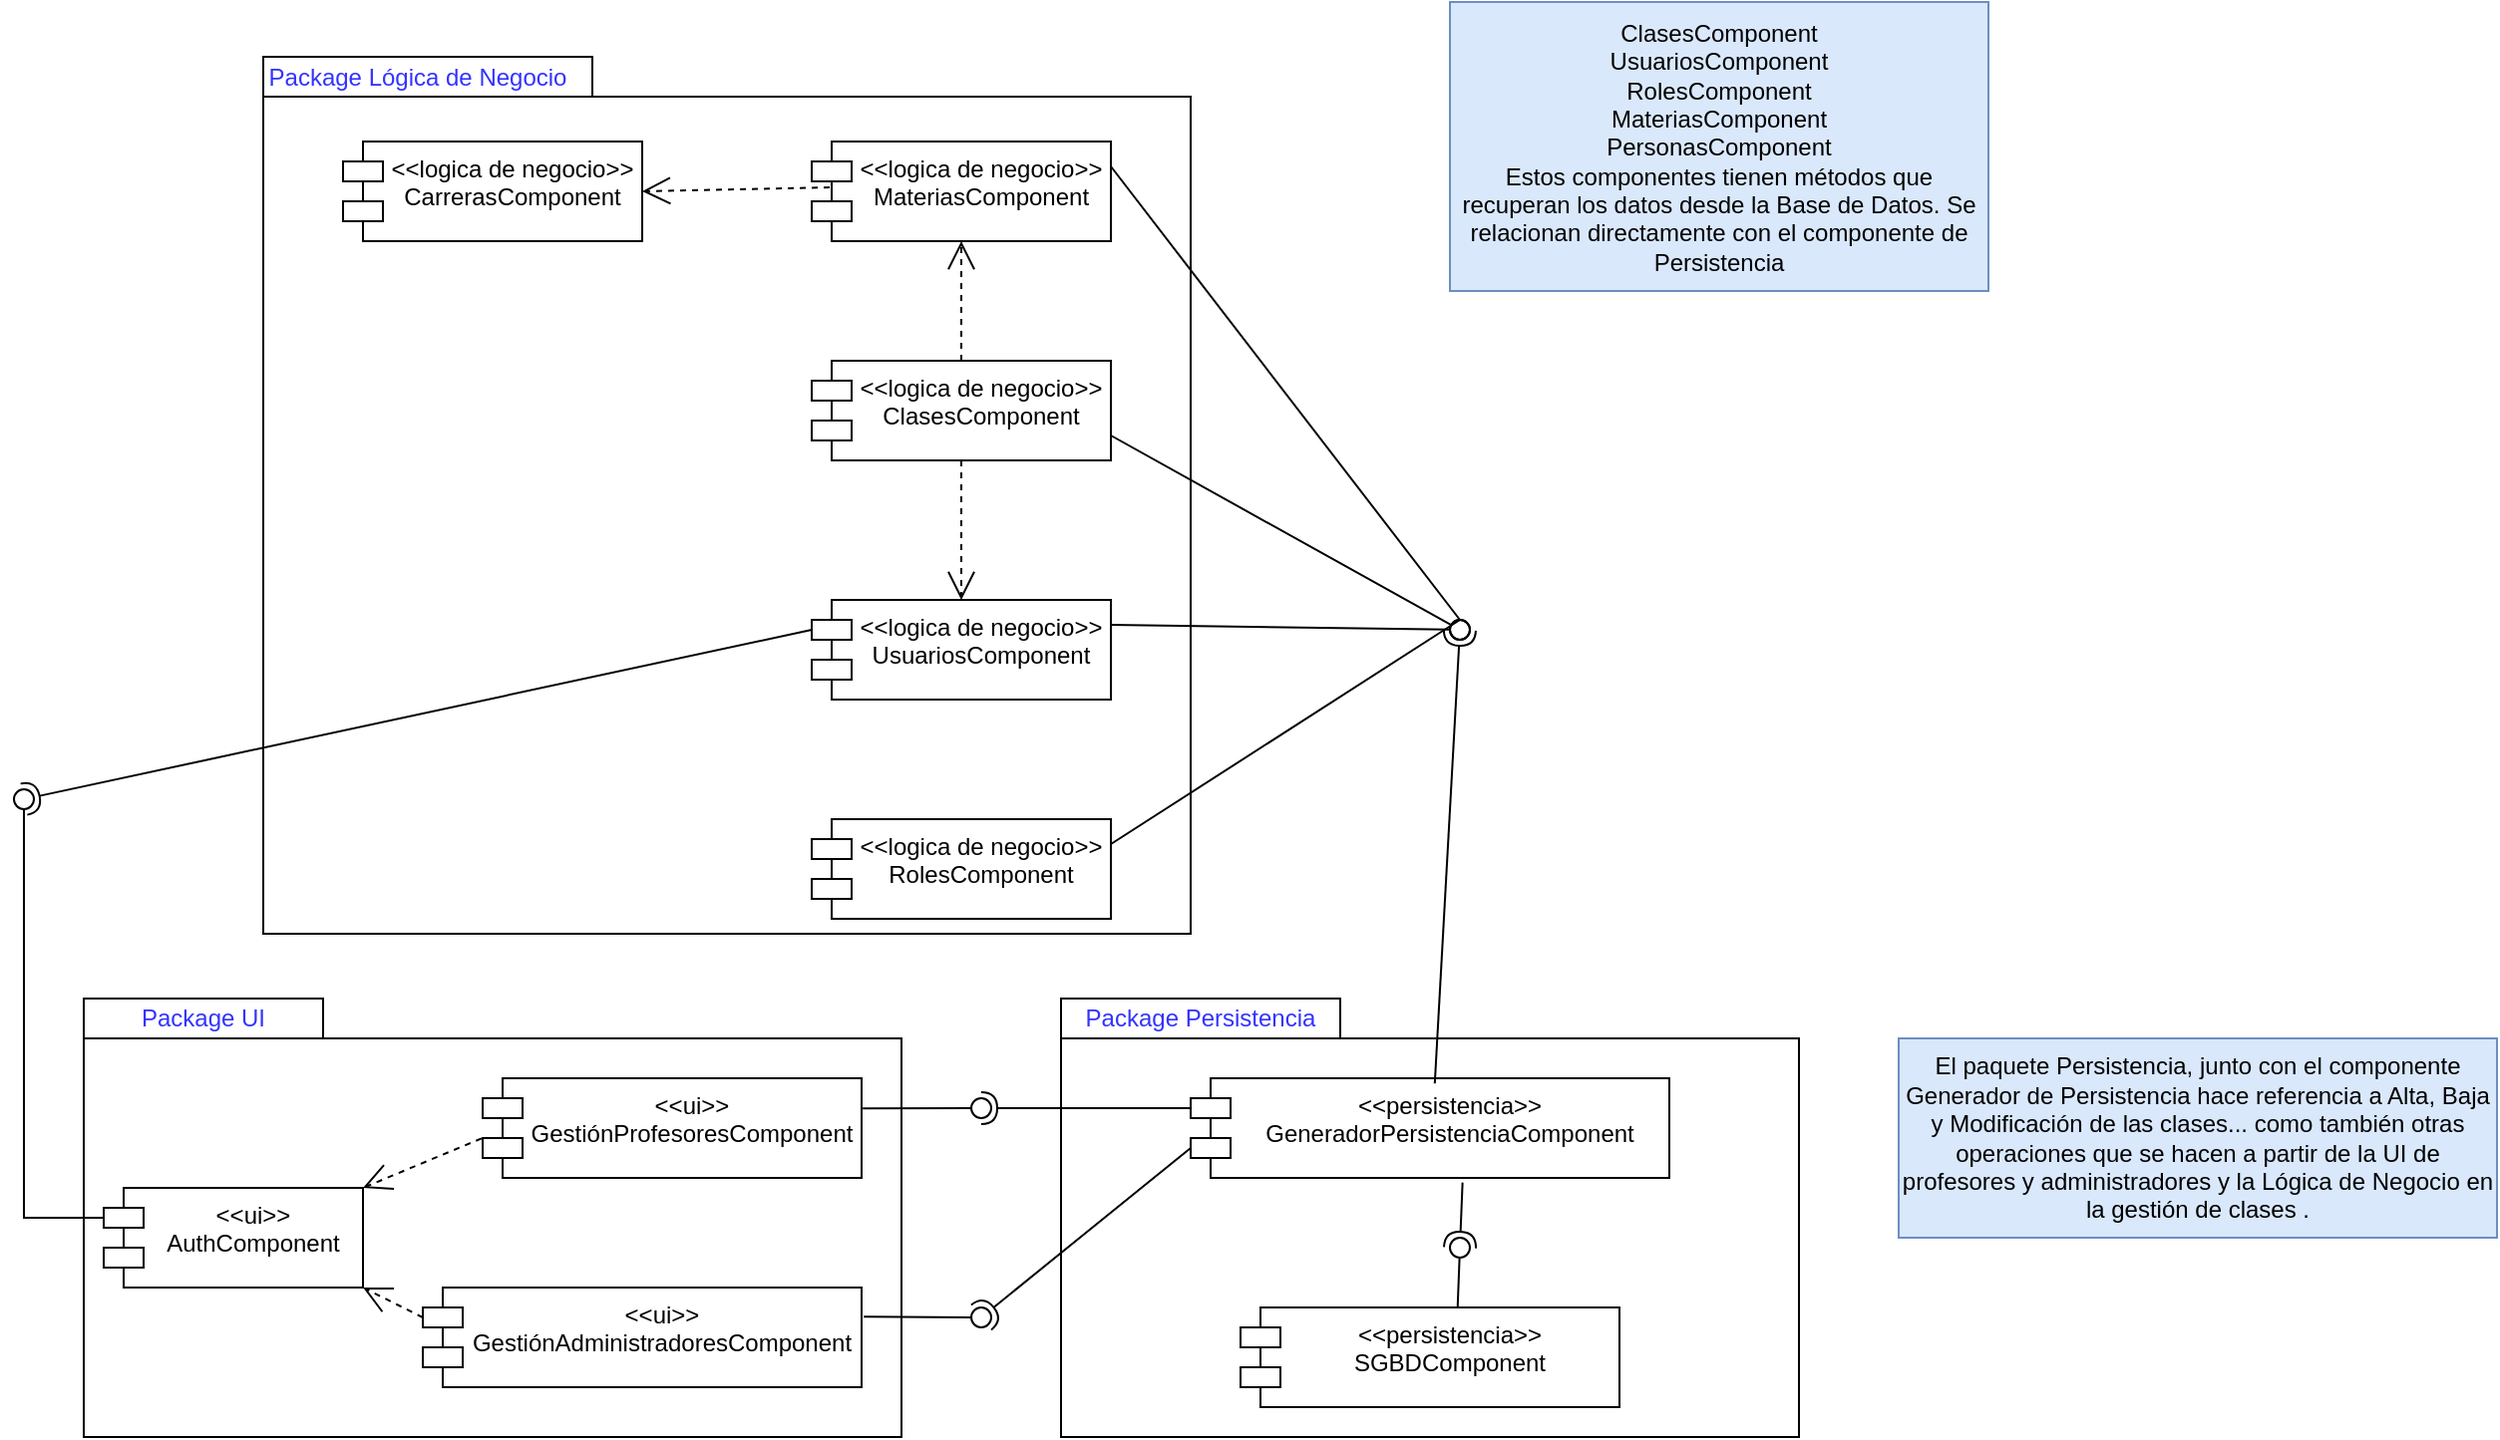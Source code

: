 <mxfile version="22.0.2" type="device">
  <diagram name="v1.2" id="x6hly9faiPCFQcvoZUI5">
    <mxGraphModel dx="864" dy="1308" grid="1" gridSize="10" guides="1" tooltips="1" connect="1" arrows="1" fold="1" page="0" pageScale="1" pageWidth="827" pageHeight="1169" math="0" shadow="0">
      <root>
        <mxCell id="Rc5RAhMzhkkas9AK0KT4-0" />
        <mxCell id="Rc5RAhMzhkkas9AK0KT4-1" parent="Rc5RAhMzhkkas9AK0KT4-0" />
        <mxCell id="Rc5RAhMzhkkas9AK0KT4-2" value="" style="rounded=0;whiteSpace=wrap;html=1;" parent="Rc5RAhMzhkkas9AK0KT4-1" vertex="1">
          <mxGeometry x="230" y="-80" width="410" height="200" as="geometry" />
        </mxCell>
        <mxCell id="Rc5RAhMzhkkas9AK0KT4-3" value="" style="rounded=0;whiteSpace=wrap;html=1;" parent="Rc5RAhMzhkkas9AK0KT4-1" vertex="1">
          <mxGeometry x="230" y="-100" width="120" height="20" as="geometry" />
        </mxCell>
        <mxCell id="Rc5RAhMzhkkas9AK0KT4-4" value="" style="rounded=0;whiteSpace=wrap;html=1;" parent="Rc5RAhMzhkkas9AK0KT4-1" vertex="1">
          <mxGeometry x="720" y="-80" width="370" height="200" as="geometry" />
        </mxCell>
        <mxCell id="Rc5RAhMzhkkas9AK0KT4-5" value="" style="rounded=0;whiteSpace=wrap;html=1;" parent="Rc5RAhMzhkkas9AK0KT4-1" vertex="1">
          <mxGeometry x="720" y="-100" width="140" height="20" as="geometry" />
        </mxCell>
        <mxCell id="Rc5RAhMzhkkas9AK0KT4-6" value="Package Persistencia" style="text;html=1;strokeColor=none;fillColor=none;align=center;verticalAlign=middle;whiteSpace=wrap;rounded=0;fontColor=#3333FF;" parent="Rc5RAhMzhkkas9AK0KT4-1" vertex="1">
          <mxGeometry x="725" y="-105" width="130" height="30" as="geometry" />
        </mxCell>
        <mxCell id="Rc5RAhMzhkkas9AK0KT4-7" value="" style="rounded=0;whiteSpace=wrap;html=1;" parent="Rc5RAhMzhkkas9AK0KT4-1" vertex="1">
          <mxGeometry x="320" y="-552.5" width="465" height="420" as="geometry" />
        </mxCell>
        <mxCell id="Rc5RAhMzhkkas9AK0KT4-8" value="" style="rounded=0;whiteSpace=wrap;html=1;" parent="Rc5RAhMzhkkas9AK0KT4-1" vertex="1">
          <mxGeometry x="320" y="-572.5" width="165" height="20" as="geometry" />
        </mxCell>
        <mxCell id="Rc5RAhMzhkkas9AK0KT4-9" value="Package UI" style="text;html=1;strokeColor=none;fillColor=none;align=center;verticalAlign=middle;whiteSpace=wrap;rounded=0;fontColor=#3333FF;" parent="Rc5RAhMzhkkas9AK0KT4-1" vertex="1">
          <mxGeometry x="250" y="-105" width="80" height="30" as="geometry" />
        </mxCell>
        <mxCell id="Rc5RAhMzhkkas9AK0KT4-10" value="&amp;lt;&amp;lt;persistencia&amp;gt;&amp;gt;&lt;br&gt;SGBDComponent" style="shape=module;align=left;spacingLeft=20;align=center;verticalAlign=top;whiteSpace=wrap;html=1;" parent="Rc5RAhMzhkkas9AK0KT4-1" vertex="1">
          <mxGeometry x="810" y="55" width="190" height="50" as="geometry" />
        </mxCell>
        <mxCell id="Rc5RAhMzhkkas9AK0KT4-11" value="&amp;lt;&amp;lt;persistencia&amp;gt;&amp;gt;&lt;br&gt;GeneradorPersistenciaComponent" style="shape=module;align=left;spacingLeft=20;align=center;verticalAlign=top;whiteSpace=wrap;html=1;" parent="Rc5RAhMzhkkas9AK0KT4-1" vertex="1">
          <mxGeometry x="785" y="-60" width="240" height="50" as="geometry" />
        </mxCell>
        <mxCell id="Rc5RAhMzhkkas9AK0KT4-14" value="" style="ellipse;whiteSpace=wrap;html=1;align=center;aspect=fixed;fillColor=none;strokeColor=none;resizable=0;perimeter=centerPerimeter;rotatable=0;allowArrows=0;points=[];outlineConnect=1;flipV=1;" parent="Rc5RAhMzhkkas9AK0KT4-1" vertex="1">
          <mxGeometry x="855" width="10" height="10" as="geometry" />
        </mxCell>
        <mxCell id="Rc5RAhMzhkkas9AK0KT4-15" value="&amp;lt;&amp;lt;ui&amp;gt;&amp;gt;&lt;br&gt;AuthComponent" style="shape=module;align=left;spacingLeft=20;align=center;verticalAlign=top;whiteSpace=wrap;html=1;" parent="Rc5RAhMzhkkas9AK0KT4-1" vertex="1">
          <mxGeometry x="240" y="-5" width="130" height="50" as="geometry" />
        </mxCell>
        <mxCell id="Rc5RAhMzhkkas9AK0KT4-16" value="&amp;lt;&amp;lt;ui&amp;gt;&amp;gt;&lt;br&gt;GestiónProfesoresComponent" style="shape=module;align=left;spacingLeft=20;align=center;verticalAlign=top;whiteSpace=wrap;html=1;" parent="Rc5RAhMzhkkas9AK0KT4-1" vertex="1">
          <mxGeometry x="430" y="-60" width="190" height="50" as="geometry" />
        </mxCell>
        <mxCell id="Rc5RAhMzhkkas9AK0KT4-17" value="&amp;lt;&amp;lt;ui&amp;gt;&amp;gt;&lt;br&gt;GestiónAdministradoresComponent" style="shape=module;align=left;spacingLeft=20;align=center;verticalAlign=top;whiteSpace=wrap;html=1;" parent="Rc5RAhMzhkkas9AK0KT4-1" vertex="1">
          <mxGeometry x="400" y="45" width="220" height="50" as="geometry" />
        </mxCell>
        <mxCell id="Rc5RAhMzhkkas9AK0KT4-18" value="Package Lógica de Negocio" style="text;html=1;strokeColor=none;fillColor=none;align=center;verticalAlign=middle;whiteSpace=wrap;rounded=0;fontColor=#3333FF;" parent="Rc5RAhMzhkkas9AK0KT4-1" vertex="1">
          <mxGeometry x="320" y="-577.5" width="155" height="30" as="geometry" />
        </mxCell>
        <mxCell id="Rc5RAhMzhkkas9AK0KT4-21" value="" style="ellipse;whiteSpace=wrap;html=1;align=center;aspect=fixed;fillColor=none;strokeColor=none;resizable=0;perimeter=centerPerimeter;rotatable=0;allowArrows=0;points=[];outlineConnect=1;" parent="Rc5RAhMzhkkas9AK0KT4-1" vertex="1">
          <mxGeometry x="380" y="-30" width="10" height="10" as="geometry" />
        </mxCell>
        <mxCell id="Rc5RAhMzhkkas9AK0KT4-24" value="" style="ellipse;whiteSpace=wrap;html=1;align=center;aspect=fixed;fillColor=none;strokeColor=none;resizable=0;perimeter=centerPerimeter;rotatable=0;allowArrows=0;points=[];outlineConnect=1;" parent="Rc5RAhMzhkkas9AK0KT4-1" vertex="1">
          <mxGeometry x="445" y="65" width="10" height="10" as="geometry" />
        </mxCell>
        <mxCell id="Rc5RAhMzhkkas9AK0KT4-25" value="" style="rounded=0;orthogonalLoop=1;jettySize=auto;html=1;endArrow=halfCircle;endFill=0;endSize=6;strokeWidth=1;sketch=0;exitX=0;exitY=0;exitDx=0;exitDy=15;exitPerimeter=0;" parent="Rc5RAhMzhkkas9AK0KT4-1" source="Rc5RAhMzhkkas9AK0KT4-11" target="Rc5RAhMzhkkas9AK0KT4-27" edge="1">
          <mxGeometry relative="1" as="geometry">
            <mxPoint x="700" y="-45" as="sourcePoint" />
          </mxGeometry>
        </mxCell>
        <mxCell id="Rc5RAhMzhkkas9AK0KT4-26" value="" style="rounded=0;orthogonalLoop=1;jettySize=auto;html=1;endArrow=oval;endFill=0;sketch=0;sourcePerimeterSpacing=0;targetPerimeterSpacing=0;endSize=10;exitX=1.003;exitY=0.302;exitDx=0;exitDy=0;exitPerimeter=0;" parent="Rc5RAhMzhkkas9AK0KT4-1" source="Rc5RAhMzhkkas9AK0KT4-16" target="Rc5RAhMzhkkas9AK0KT4-27" edge="1">
          <mxGeometry relative="1" as="geometry">
            <mxPoint x="660" y="-45" as="sourcePoint" />
          </mxGeometry>
        </mxCell>
        <mxCell id="Rc5RAhMzhkkas9AK0KT4-27" value="" style="ellipse;whiteSpace=wrap;html=1;align=center;aspect=fixed;fillColor=none;strokeColor=none;resizable=0;perimeter=centerPerimeter;rotatable=0;allowArrows=0;points=[];outlineConnect=1;" parent="Rc5RAhMzhkkas9AK0KT4-1" vertex="1">
          <mxGeometry x="675" y="-50" width="10" height="10" as="geometry" />
        </mxCell>
        <mxCell id="Rc5RAhMzhkkas9AK0KT4-28" value="" style="rounded=0;orthogonalLoop=1;jettySize=auto;html=1;endArrow=halfCircle;endFill=0;endSize=6;strokeWidth=1;sketch=0;exitX=0;exitY=0;exitDx=0;exitDy=35;exitPerimeter=0;" parent="Rc5RAhMzhkkas9AK0KT4-1" source="Rc5RAhMzhkkas9AK0KT4-11" target="Rc5RAhMzhkkas9AK0KT4-30" edge="1">
          <mxGeometry relative="1" as="geometry">
            <mxPoint x="780" y="-30" as="sourcePoint" />
          </mxGeometry>
        </mxCell>
        <mxCell id="Rc5RAhMzhkkas9AK0KT4-29" value="" style="rounded=0;orthogonalLoop=1;jettySize=auto;html=1;endArrow=oval;endFill=0;sketch=0;sourcePerimeterSpacing=0;targetPerimeterSpacing=0;endSize=10;exitX=1.005;exitY=0.293;exitDx=0;exitDy=0;exitPerimeter=0;" parent="Rc5RAhMzhkkas9AK0KT4-1" source="Rc5RAhMzhkkas9AK0KT4-17" target="Rc5RAhMzhkkas9AK0KT4-30" edge="1">
          <mxGeometry relative="1" as="geometry">
            <mxPoint x="620" y="62.5" as="sourcePoint" />
          </mxGeometry>
        </mxCell>
        <mxCell id="Rc5RAhMzhkkas9AK0KT4-30" value="" style="ellipse;whiteSpace=wrap;html=1;align=center;aspect=fixed;fillColor=none;strokeColor=none;resizable=0;perimeter=centerPerimeter;rotatable=0;allowArrows=0;points=[];outlineConnect=1;" parent="Rc5RAhMzhkkas9AK0KT4-1" vertex="1">
          <mxGeometry x="675" y="55" width="10" height="10" as="geometry" />
        </mxCell>
        <mxCell id="Rc5RAhMzhkkas9AK0KT4-31" value="El paquete Persistencia, junto con el componente Generador de Persistencia hace referencia a Alta, Baja y Modificación de las clases... como también otras operaciones que se hacen a partir de la UI de profesores y administradores y la Lógica de Negocio en la gestión de clases ." style="text;html=1;strokeColor=#6c8ebf;fillColor=#dae8fc;align=center;verticalAlign=middle;whiteSpace=wrap;rounded=0;" parent="Rc5RAhMzhkkas9AK0KT4-1" vertex="1">
          <mxGeometry x="1140" y="-80" width="300" height="100" as="geometry" />
        </mxCell>
        <mxCell id="Rc5RAhMzhkkas9AK0KT4-32" value="&amp;lt;&amp;lt;logica de negocio&amp;gt;&amp;gt;&lt;br&gt;ClasesComponent" style="shape=module;align=left;spacingLeft=20;align=center;verticalAlign=top;whiteSpace=wrap;html=1;" parent="Rc5RAhMzhkkas9AK0KT4-1" vertex="1">
          <mxGeometry x="595" y="-420" width="150" height="50" as="geometry" />
        </mxCell>
        <mxCell id="Rc5RAhMzhkkas9AK0KT4-33" value="" style="rounded=0;orthogonalLoop=1;jettySize=auto;html=1;endArrow=halfCircle;endFill=0;endSize=6;strokeWidth=1;sketch=0;exitX=0.51;exitY=0.052;exitDx=0;exitDy=0;exitPerimeter=0;" parent="Rc5RAhMzhkkas9AK0KT4-1" source="Rc5RAhMzhkkas9AK0KT4-11" target="Rc5RAhMzhkkas9AK0KT4-35" edge="1">
          <mxGeometry relative="1" as="geometry">
            <mxPoint x="940" y="-285" as="sourcePoint" />
          </mxGeometry>
        </mxCell>
        <mxCell id="Rc5RAhMzhkkas9AK0KT4-34" value="" style="rounded=0;orthogonalLoop=1;jettySize=auto;html=1;endArrow=oval;endFill=0;sketch=0;sourcePerimeterSpacing=0;targetPerimeterSpacing=0;endSize=10;exitX=1;exitY=0.75;exitDx=0;exitDy=0;" parent="Rc5RAhMzhkkas9AK0KT4-1" source="Rc5RAhMzhkkas9AK0KT4-32" target="Rc5RAhMzhkkas9AK0KT4-35" edge="1">
          <mxGeometry relative="1" as="geometry">
            <mxPoint x="900" y="-285" as="sourcePoint" />
          </mxGeometry>
        </mxCell>
        <mxCell id="Rc5RAhMzhkkas9AK0KT4-35" value="" style="ellipse;whiteSpace=wrap;html=1;align=center;aspect=fixed;fillColor=none;strokeColor=none;resizable=0;perimeter=centerPerimeter;rotatable=0;allowArrows=0;points=[];outlineConnect=1;" parent="Rc5RAhMzhkkas9AK0KT4-1" vertex="1">
          <mxGeometry x="915" y="-290" width="10" height="10" as="geometry" />
        </mxCell>
        <mxCell id="Rc5RAhMzhkkas9AK0KT4-36" value="&amp;lt;&amp;lt;logica de negocio&amp;gt;&amp;gt;&lt;br&gt;UsuariosComponent" style="shape=module;align=left;spacingLeft=20;align=center;verticalAlign=top;whiteSpace=wrap;html=1;" parent="Rc5RAhMzhkkas9AK0KT4-1" vertex="1">
          <mxGeometry x="595" y="-300" width="150" height="50" as="geometry" />
        </mxCell>
        <mxCell id="Rc5RAhMzhkkas9AK0KT4-37" value="" style="rounded=0;orthogonalLoop=1;jettySize=auto;html=1;endArrow=oval;endFill=0;sketch=0;sourcePerimeterSpacing=0;targetPerimeterSpacing=0;endSize=10;exitX=1;exitY=0.25;exitDx=0;exitDy=0;entryX=0.09;entryY=0.2;entryDx=0;entryDy=0;entryPerimeter=0;" parent="Rc5RAhMzhkkas9AK0KT4-1" source="Rc5RAhMzhkkas9AK0KT4-36" target="Rc5RAhMzhkkas9AK0KT4-35" edge="1">
          <mxGeometry relative="1" as="geometry">
            <mxPoint x="825" y="-280" as="sourcePoint" />
            <mxPoint x="920" y="-213" as="targetPoint" />
          </mxGeometry>
        </mxCell>
        <mxCell id="Rc5RAhMzhkkas9AK0KT4-38" value="&amp;lt;&amp;lt;logica de negocio&amp;gt;&amp;gt;&lt;br&gt;RolesComponent" style="shape=module;align=left;spacingLeft=20;align=center;verticalAlign=top;whiteSpace=wrap;html=1;" parent="Rc5RAhMzhkkas9AK0KT4-1" vertex="1">
          <mxGeometry x="595" y="-190" width="150" height="50" as="geometry" />
        </mxCell>
        <mxCell id="Rc5RAhMzhkkas9AK0KT4-39" value="&amp;lt;&amp;lt;logica de negocio&amp;gt;&amp;gt;&lt;br&gt;MateriasComponent" style="shape=module;align=left;spacingLeft=20;align=center;verticalAlign=top;whiteSpace=wrap;html=1;" parent="Rc5RAhMzhkkas9AK0KT4-1" vertex="1">
          <mxGeometry x="595" y="-530" width="150" height="50" as="geometry" />
        </mxCell>
        <mxCell id="Rc5RAhMzhkkas9AK0KT4-40" value="" style="endArrow=none;html=1;rounded=0;exitX=1;exitY=0.25;exitDx=0;exitDy=0;" parent="Rc5RAhMzhkkas9AK0KT4-1" source="Rc5RAhMzhkkas9AK0KT4-38" edge="1">
          <mxGeometry width="50" height="50" relative="1" as="geometry">
            <mxPoint x="710" y="-320" as="sourcePoint" />
            <mxPoint x="920" y="-290" as="targetPoint" />
          </mxGeometry>
        </mxCell>
        <mxCell id="Rc5RAhMzhkkas9AK0KT4-41" value="" style="endArrow=none;html=1;rounded=0;exitX=1;exitY=0.25;exitDx=0;exitDy=0;" parent="Rc5RAhMzhkkas9AK0KT4-1" source="Rc5RAhMzhkkas9AK0KT4-39" edge="1">
          <mxGeometry width="50" height="50" relative="1" as="geometry">
            <mxPoint x="710" y="-320" as="sourcePoint" />
            <mxPoint x="920" y="-290" as="targetPoint" />
          </mxGeometry>
        </mxCell>
        <mxCell id="Rc5RAhMzhkkas9AK0KT4-42" value="" style="rounded=0;orthogonalLoop=1;jettySize=auto;html=1;endArrow=halfCircle;endFill=0;endSize=6;strokeWidth=1;sketch=0;exitX=0;exitY=0;exitDx=0;exitDy=15;exitPerimeter=0;" parent="Rc5RAhMzhkkas9AK0KT4-1" source="Rc5RAhMzhkkas9AK0KT4-36" edge="1">
          <mxGeometry relative="1" as="geometry">
            <mxPoint x="610" y="-145" as="sourcePoint" />
            <mxPoint x="200" y="-200" as="targetPoint" />
          </mxGeometry>
        </mxCell>
        <mxCell id="Rc5RAhMzhkkas9AK0KT4-43" value="" style="rounded=0;orthogonalLoop=1;jettySize=auto;html=1;endArrow=oval;endFill=0;sketch=0;sourcePerimeterSpacing=0;targetPerimeterSpacing=0;endSize=10;exitX=0;exitY=0;exitDx=0;exitDy=15;exitPerimeter=0;" parent="Rc5RAhMzhkkas9AK0KT4-1" source="Rc5RAhMzhkkas9AK0KT4-15" edge="1">
          <mxGeometry relative="1" as="geometry">
            <mxPoint x="570" y="-145" as="sourcePoint" />
            <mxPoint x="200" y="-200" as="targetPoint" />
            <Array as="points">
              <mxPoint x="200" y="10" />
            </Array>
          </mxGeometry>
        </mxCell>
        <mxCell id="Rc5RAhMzhkkas9AK0KT4-44" value="" style="ellipse;whiteSpace=wrap;html=1;align=center;aspect=fixed;fillColor=none;strokeColor=none;resizable=0;perimeter=centerPerimeter;rotatable=0;allowArrows=0;points=[];outlineConnect=1;" parent="Rc5RAhMzhkkas9AK0KT4-1" vertex="1">
          <mxGeometry x="585" y="-150" width="10" height="10" as="geometry" />
        </mxCell>
        <mxCell id="Rc5RAhMzhkkas9AK0KT4-45" value="ClasesComponent&lt;br&gt;UsuariosComponent&lt;br&gt;RolesComponent&lt;br&gt;MateriasComponent&lt;br&gt;PersonasComponent&lt;br&gt;Estos componentes tienen métodos que recuperan los datos desde la Base de Datos. Se relacionan directamente con el componente de Persistencia" style="text;html=1;strokeColor=#6c8ebf;fillColor=#dae8fc;align=center;verticalAlign=middle;whiteSpace=wrap;rounded=0;" parent="Rc5RAhMzhkkas9AK0KT4-1" vertex="1">
          <mxGeometry x="915" y="-600" width="270" height="145" as="geometry" />
        </mxCell>
        <mxCell id="VOt4LzmUsDtPWpwWiQJo-0" value="" style="endArrow=open;endSize=12;dashed=1;html=1;rounded=0;entryX=1;entryY=0;entryDx=0;entryDy=0;exitX=-0.003;exitY=0.604;exitDx=0;exitDy=0;exitPerimeter=0;" parent="Rc5RAhMzhkkas9AK0KT4-1" source="Rc5RAhMzhkkas9AK0KT4-16" target="Rc5RAhMzhkkas9AK0KT4-15" edge="1">
          <mxGeometry width="160" relative="1" as="geometry">
            <mxPoint x="395" y="-10.4" as="sourcePoint" />
            <mxPoint x="555" y="-10.4" as="targetPoint" />
          </mxGeometry>
        </mxCell>
        <mxCell id="VOt4LzmUsDtPWpwWiQJo-1" value="" style="endArrow=open;endSize=12;dashed=1;html=1;rounded=0;entryX=1;entryY=1;entryDx=0;entryDy=0;exitX=0;exitY=0;exitDx=0;exitDy=15;exitPerimeter=0;" parent="Rc5RAhMzhkkas9AK0KT4-1" source="Rc5RAhMzhkkas9AK0KT4-17" target="Rc5RAhMzhkkas9AK0KT4-15" edge="1">
          <mxGeometry width="160" relative="1" as="geometry">
            <mxPoint x="439" y="-20" as="sourcePoint" />
            <mxPoint x="380" y="5" as="targetPoint" />
          </mxGeometry>
        </mxCell>
        <mxCell id="VOt4LzmUsDtPWpwWiQJo-2" value="&amp;lt;&amp;lt;logica de negocio&amp;gt;&amp;gt;&lt;br&gt;Carreras&lt;span style=&quot;background-color: initial;&quot;&gt;Component&lt;/span&gt;" style="shape=module;align=left;spacingLeft=20;align=center;verticalAlign=top;whiteSpace=wrap;html=1;" parent="Rc5RAhMzhkkas9AK0KT4-1" vertex="1">
          <mxGeometry x="360" y="-530" width="150" height="50" as="geometry" />
        </mxCell>
        <mxCell id="VOt4LzmUsDtPWpwWiQJo-3" value="" style="endArrow=open;endSize=12;dashed=1;html=1;rounded=0;entryX=1;entryY=0.5;entryDx=0;entryDy=0;exitX=0.06;exitY=0.46;exitDx=0;exitDy=0;exitPerimeter=0;" parent="Rc5RAhMzhkkas9AK0KT4-1" source="Rc5RAhMzhkkas9AK0KT4-39" target="VOt4LzmUsDtPWpwWiQJo-2" edge="1">
          <mxGeometry width="160" relative="1" as="geometry">
            <mxPoint x="439" y="-20" as="sourcePoint" />
            <mxPoint x="380" y="5" as="targetPoint" />
          </mxGeometry>
        </mxCell>
        <mxCell id="VOt4LzmUsDtPWpwWiQJo-4" value="" style="endArrow=open;endSize=12;dashed=1;html=1;rounded=0;entryX=0.5;entryY=1;entryDx=0;entryDy=0;exitX=0.5;exitY=0;exitDx=0;exitDy=0;" parent="Rc5RAhMzhkkas9AK0KT4-1" source="Rc5RAhMzhkkas9AK0KT4-32" target="Rc5RAhMzhkkas9AK0KT4-39" edge="1">
          <mxGeometry width="160" relative="1" as="geometry">
            <mxPoint x="575" y="-465" as="sourcePoint" />
            <mxPoint x="490" y="-480" as="targetPoint" />
          </mxGeometry>
        </mxCell>
        <mxCell id="VOt4LzmUsDtPWpwWiQJo-5" value="" style="endArrow=open;endSize=12;dashed=1;html=1;rounded=0;entryX=0.5;entryY=0;entryDx=0;entryDy=0;exitX=0.5;exitY=1;exitDx=0;exitDy=0;" parent="Rc5RAhMzhkkas9AK0KT4-1" source="Rc5RAhMzhkkas9AK0KT4-32" target="Rc5RAhMzhkkas9AK0KT4-36" edge="1">
          <mxGeometry width="160" relative="1" as="geometry">
            <mxPoint x="540" y="-380" as="sourcePoint" />
            <mxPoint x="540" y="-440" as="targetPoint" />
          </mxGeometry>
        </mxCell>
        <mxCell id="VOt4LzmUsDtPWpwWiQJo-9" value="" style="rounded=0;orthogonalLoop=1;jettySize=auto;html=1;endArrow=halfCircle;endFill=0;endSize=6;strokeWidth=1;sketch=0;exitX=0.568;exitY=1.046;exitDx=0;exitDy=0;exitPerimeter=0;" parent="Rc5RAhMzhkkas9AK0KT4-1" source="Rc5RAhMzhkkas9AK0KT4-11" target="VOt4LzmUsDtPWpwWiQJo-11" edge="1">
          <mxGeometry relative="1" as="geometry">
            <mxPoint x="885" y="-10" as="sourcePoint" />
          </mxGeometry>
        </mxCell>
        <mxCell id="VOt4LzmUsDtPWpwWiQJo-10" value="" style="rounded=0;orthogonalLoop=1;jettySize=auto;html=1;endArrow=oval;endFill=0;sketch=0;sourcePerimeterSpacing=0;targetPerimeterSpacing=0;endSize=10;exitX=0.573;exitY=-0.007;exitDx=0;exitDy=0;exitPerimeter=0;" parent="Rc5RAhMzhkkas9AK0KT4-1" source="Rc5RAhMzhkkas9AK0KT4-10" target="VOt4LzmUsDtPWpwWiQJo-11" edge="1">
          <mxGeometry relative="1" as="geometry">
            <mxPoint x="885" y="55" as="sourcePoint" />
          </mxGeometry>
        </mxCell>
        <mxCell id="VOt4LzmUsDtPWpwWiQJo-11" value="" style="ellipse;whiteSpace=wrap;html=1;align=center;aspect=fixed;fillColor=none;strokeColor=none;resizable=0;perimeter=centerPerimeter;rotatable=0;allowArrows=0;points=[];outlineConnect=1;" parent="Rc5RAhMzhkkas9AK0KT4-1" vertex="1">
          <mxGeometry x="915" y="20" width="10" height="10" as="geometry" />
        </mxCell>
      </root>
    </mxGraphModel>
  </diagram>
</mxfile>
